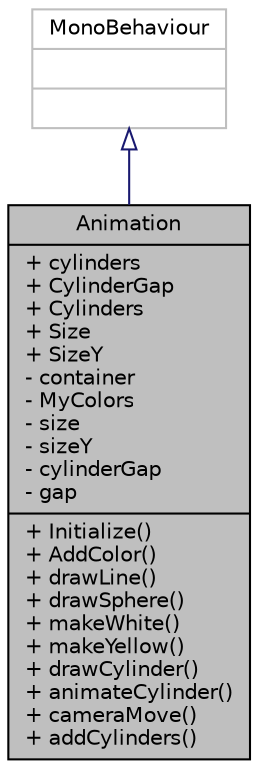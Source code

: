 digraph "Animation"
{
  edge [fontname="Helvetica",fontsize="10",labelfontname="Helvetica",labelfontsize="10"];
  node [fontname="Helvetica",fontsize="10",shape=record];
  Node1 [label="{Animation\n|+ cylinders\l+ CylinderGap\l+ Cylinders\l+ Size\l+ SizeY\l- container\l- MyColors\l- size\l- sizeY\l- cylinderGap\l- gap\l|+ Initialize()\l+ AddColor()\l+ drawLine()\l+ drawSphere()\l+ makeWhite()\l+ makeYellow()\l+ drawCylinder()\l+ animateCylinder()\l+ cameraMove()\l+ addCylinders()\l}",height=0.2,width=0.4,color="black", fillcolor="grey75", style="filled", fontcolor="black"];
  Node2 -> Node1 [dir="back",color="midnightblue",fontsize="10",style="solid",arrowtail="onormal",fontname="Helvetica"];
  Node2 [label="{MonoBehaviour\n||}",height=0.2,width=0.4,color="grey75", fillcolor="white", style="filled"];
}
